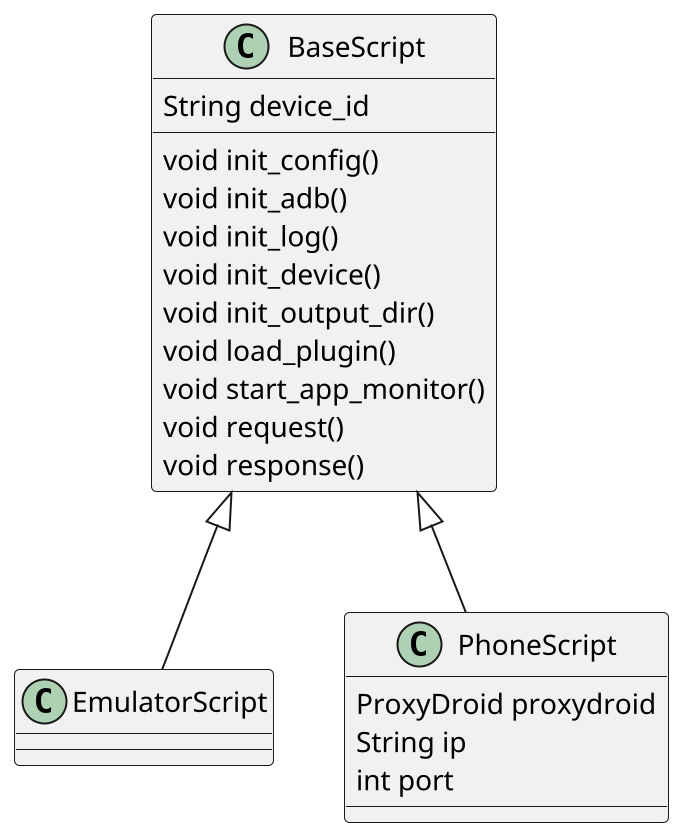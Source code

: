 @startuml script_class
scale 2
class BaseScript{
    String device_id
    void init_config()
    void init_adb()
    void init_log()
    void init_device()
    void init_output_dir()
    void load_plugin()
    void start_app_monitor()
    void request()
    void response()
}

class EmulatorScript{

}

class PhoneScript{
    ProxyDroid proxydroid
    String ip
    int port
}

BaseScript <|-- EmulatorScript
BaseScript <|-- PhoneScript
@enduml